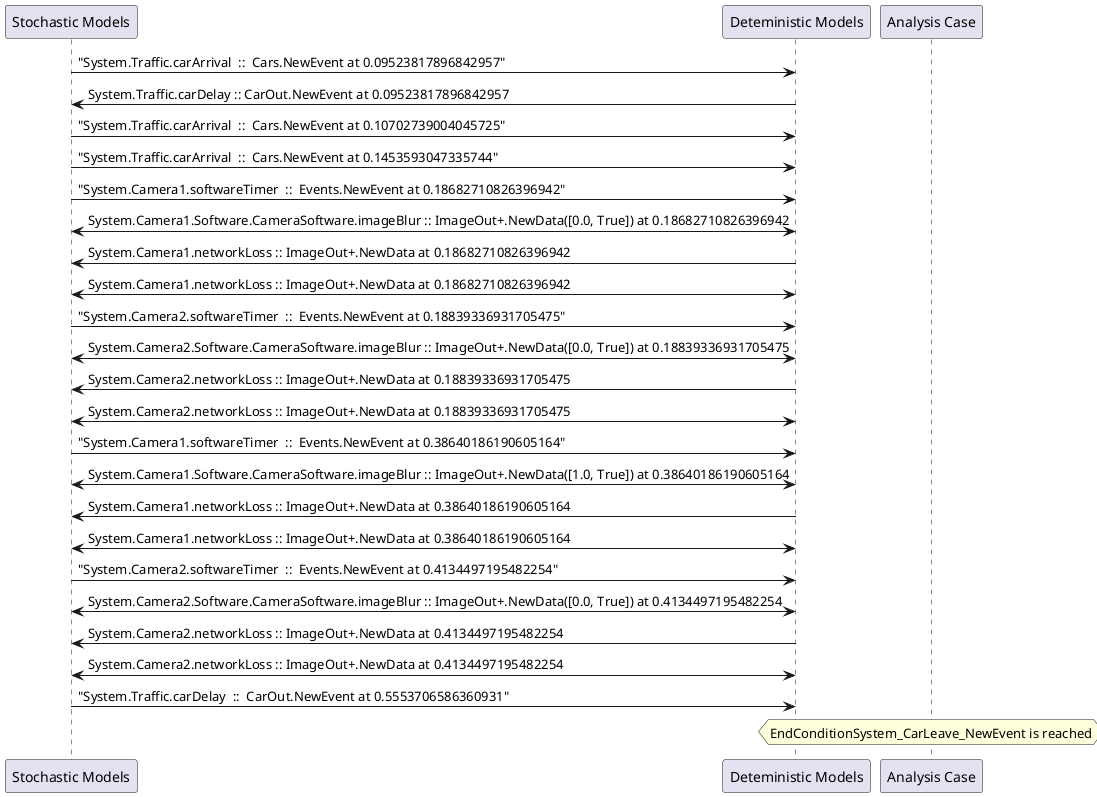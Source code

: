 
	@startuml
	participant "Stochastic Models" as stochmodel
	participant "Deteministic Models" as detmodel
	participant "Analysis Case" as analysis
	{9638_stop} stochmodel -> detmodel : "System.Traffic.carArrival  ::  Cars.NewEvent at 0.09523817896842957"
{9649_start} detmodel -> stochmodel : System.Traffic.carDelay :: CarOut.NewEvent at 0.09523817896842957
{9639_stop} stochmodel -> detmodel : "System.Traffic.carArrival  ::  Cars.NewEvent at 0.10702739004045725"
{9640_stop} stochmodel -> detmodel : "System.Traffic.carArrival  ::  Cars.NewEvent at 0.1453593047335744"
{9607_stop} stochmodel -> detmodel : "System.Camera1.softwareTimer  ::  Events.NewEvent at 0.18682710826396942"
detmodel <-> stochmodel : System.Camera1.Software.CameraSoftware.imageBlur :: ImageOut+.NewData([0.0, True]) at 0.18682710826396942
detmodel -> stochmodel : System.Camera1.networkLoss :: ImageOut+.NewData at 0.18682710826396942
detmodel <-> stochmodel : System.Camera1.networkLoss :: ImageOut+.NewData at 0.18682710826396942
{9623_stop} stochmodel -> detmodel : "System.Camera2.softwareTimer  ::  Events.NewEvent at 0.18839336931705475"
detmodel <-> stochmodel : System.Camera2.Software.CameraSoftware.imageBlur :: ImageOut+.NewData([0.0, True]) at 0.18839336931705475
detmodel -> stochmodel : System.Camera2.networkLoss :: ImageOut+.NewData at 0.18839336931705475
detmodel <-> stochmodel : System.Camera2.networkLoss :: ImageOut+.NewData at 0.18839336931705475
{9608_stop} stochmodel -> detmodel : "System.Camera1.softwareTimer  ::  Events.NewEvent at 0.38640186190605164"
detmodel <-> stochmodel : System.Camera1.Software.CameraSoftware.imageBlur :: ImageOut+.NewData([1.0, True]) at 0.38640186190605164
detmodel -> stochmodel : System.Camera1.networkLoss :: ImageOut+.NewData at 0.38640186190605164
detmodel <-> stochmodel : System.Camera1.networkLoss :: ImageOut+.NewData at 0.38640186190605164
{9624_stop} stochmodel -> detmodel : "System.Camera2.softwareTimer  ::  Events.NewEvent at 0.4134497195482254"
detmodel <-> stochmodel : System.Camera2.Software.CameraSoftware.imageBlur :: ImageOut+.NewData([0.0, True]) at 0.4134497195482254
detmodel -> stochmodel : System.Camera2.networkLoss :: ImageOut+.NewData at 0.4134497195482254
detmodel <-> stochmodel : System.Camera2.networkLoss :: ImageOut+.NewData at 0.4134497195482254
{9649_stop} stochmodel -> detmodel : "System.Traffic.carDelay  ::  CarOut.NewEvent at 0.5553706586360931"
{9649_start} <-> {9649_stop} : delay
hnote over analysis 
EndConditionSystem_CarLeave_NewEvent is reached
endnote
@enduml